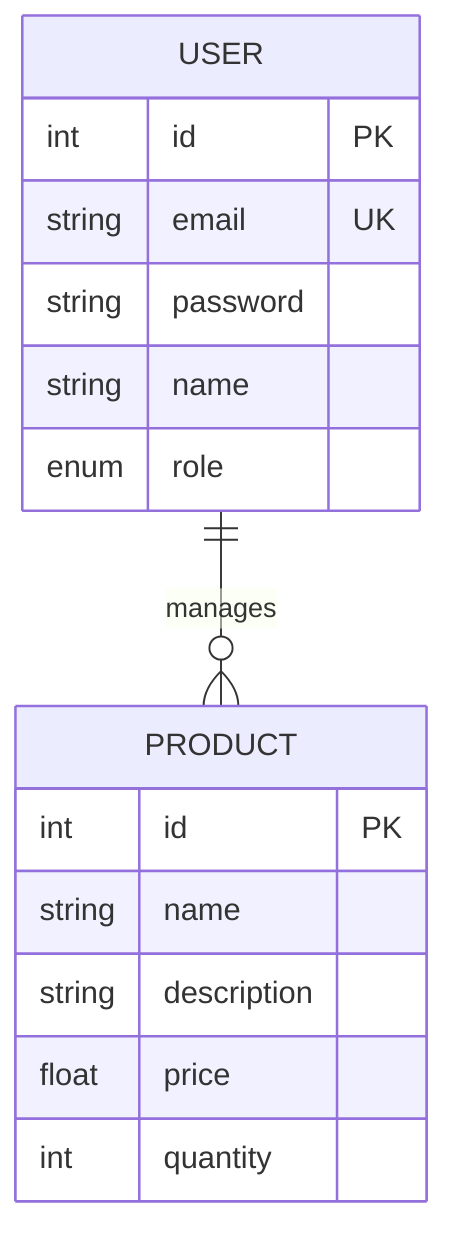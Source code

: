 erDiagram
    USER ||--o{ PRODUCT : manages
    USER {
        int id PK
        string email UK
        string password
        string name
        enum role
    }
    PRODUCT {
        int id PK
        string name
        string description
        float price
        int quantity
    }